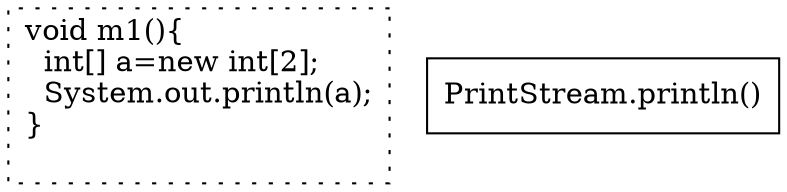 digraph "Test_array_type.m1#" {
0 [label="void m1(){\l  int[] a=new int[2];\l  System.out.println(a);\l}\l\l" shape=box style=dotted]
1 [label="PrintStream.println()" shape=box]
}